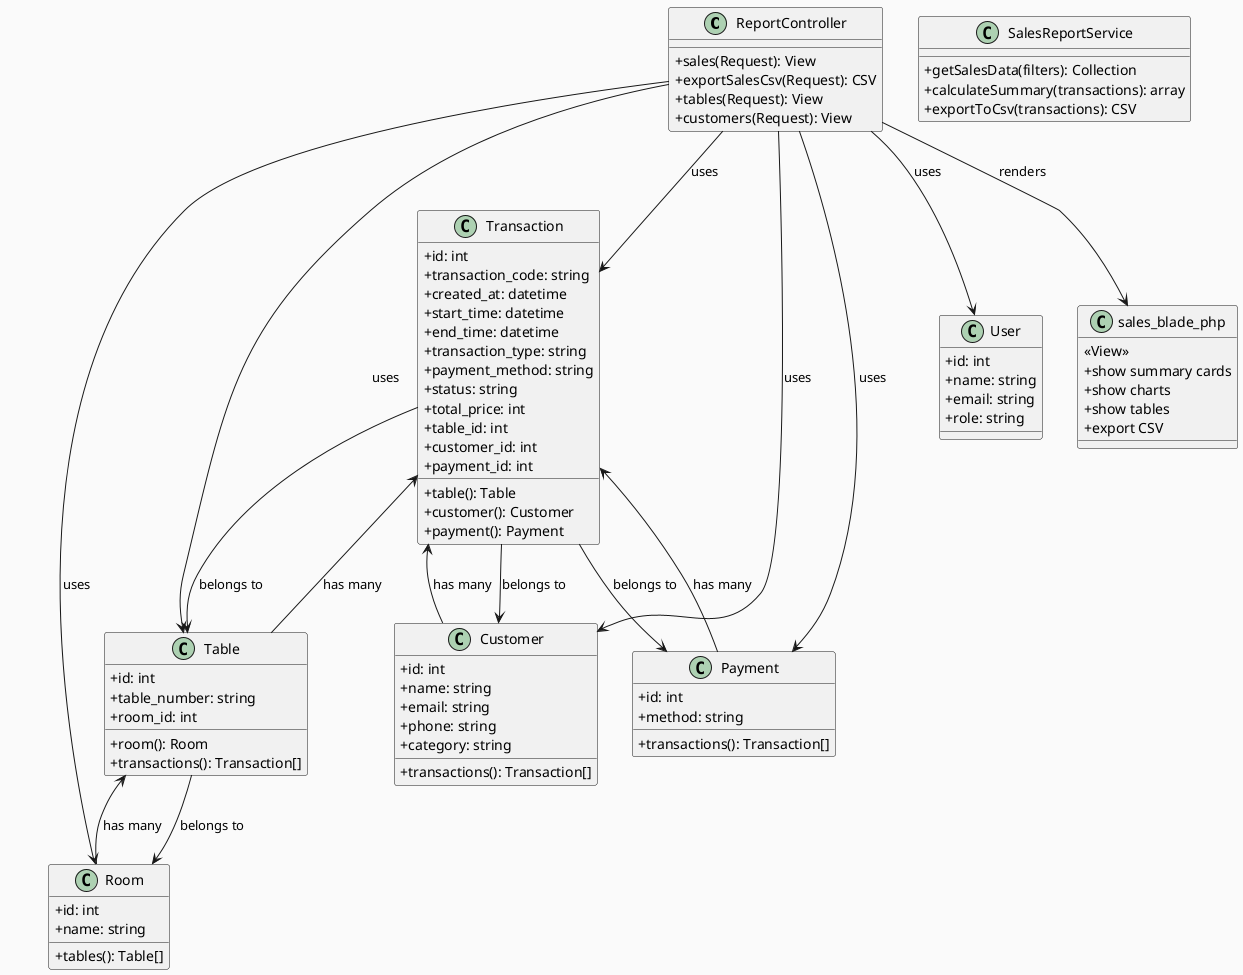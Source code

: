 @startuml SalesReportClass

skinparam backgroundColor #FAFAFA
skinparam classAttributeIconSize 0

' === CONTROLLER ===
class ReportController {
    +sales(Request): View
    +exportSalesCsv(Request): CSV
    +tables(Request): View
    +customers(Request): View
}

' === SERVICE (opsional, jika ada pemisahan service) ===
class SalesReportService {
    +getSalesData(filters): Collection
    +calculateSummary(transactions): array
    +exportToCsv(transactions): CSV
}

' === MODELS ===
class Transaction {
    +id: int
    +transaction_code: string
    +created_at: datetime
    +start_time: datetime
    +end_time: datetime
    +transaction_type: string
    +payment_method: string
    +status: string
    +total_price: int
    +table_id: int
    +customer_id: int
    +payment_id: int
    +table(): Table
    +customer(): Customer
    +payment(): Payment
}

class Table {
    +id: int
    +table_number: string
    +room_id: int
    +room(): Room
    +transactions(): Transaction[]
}

class Room {
    +id: int
    +name: string
    +tables(): Table[]
}

class Customer {
    +id: int
    +name: string
    +email: string
    +phone: string
    +category: string
    +transactions(): Transaction[]
}

class Payment {
    +id: int
    +method: string
    +transactions(): Transaction[]
}

class User {
    +id: int
    +name: string
    +email: string
    +role: string
}

' === VIEW ===
class sales_blade_php {
    <<View>>
    +show summary cards
    +show charts
    +show tables
    +export CSV
}

' === RELATIONSHIPS ===
ReportController --> Transaction : uses
ReportController --> Table : uses
ReportController --> Room : uses
ReportController --> Customer : uses
ReportController --> Payment : uses
ReportController --> User : uses
ReportController --> sales_blade_php : renders

Transaction --> Table : belongs to
Transaction --> Customer : belongs to
Transaction --> Payment : belongs to
Table --> Room : belongs to
Table --> Transaction : has many
Room --> Table : has many
Customer --> Transaction : has many
Payment --> Transaction : has many

@enduml
